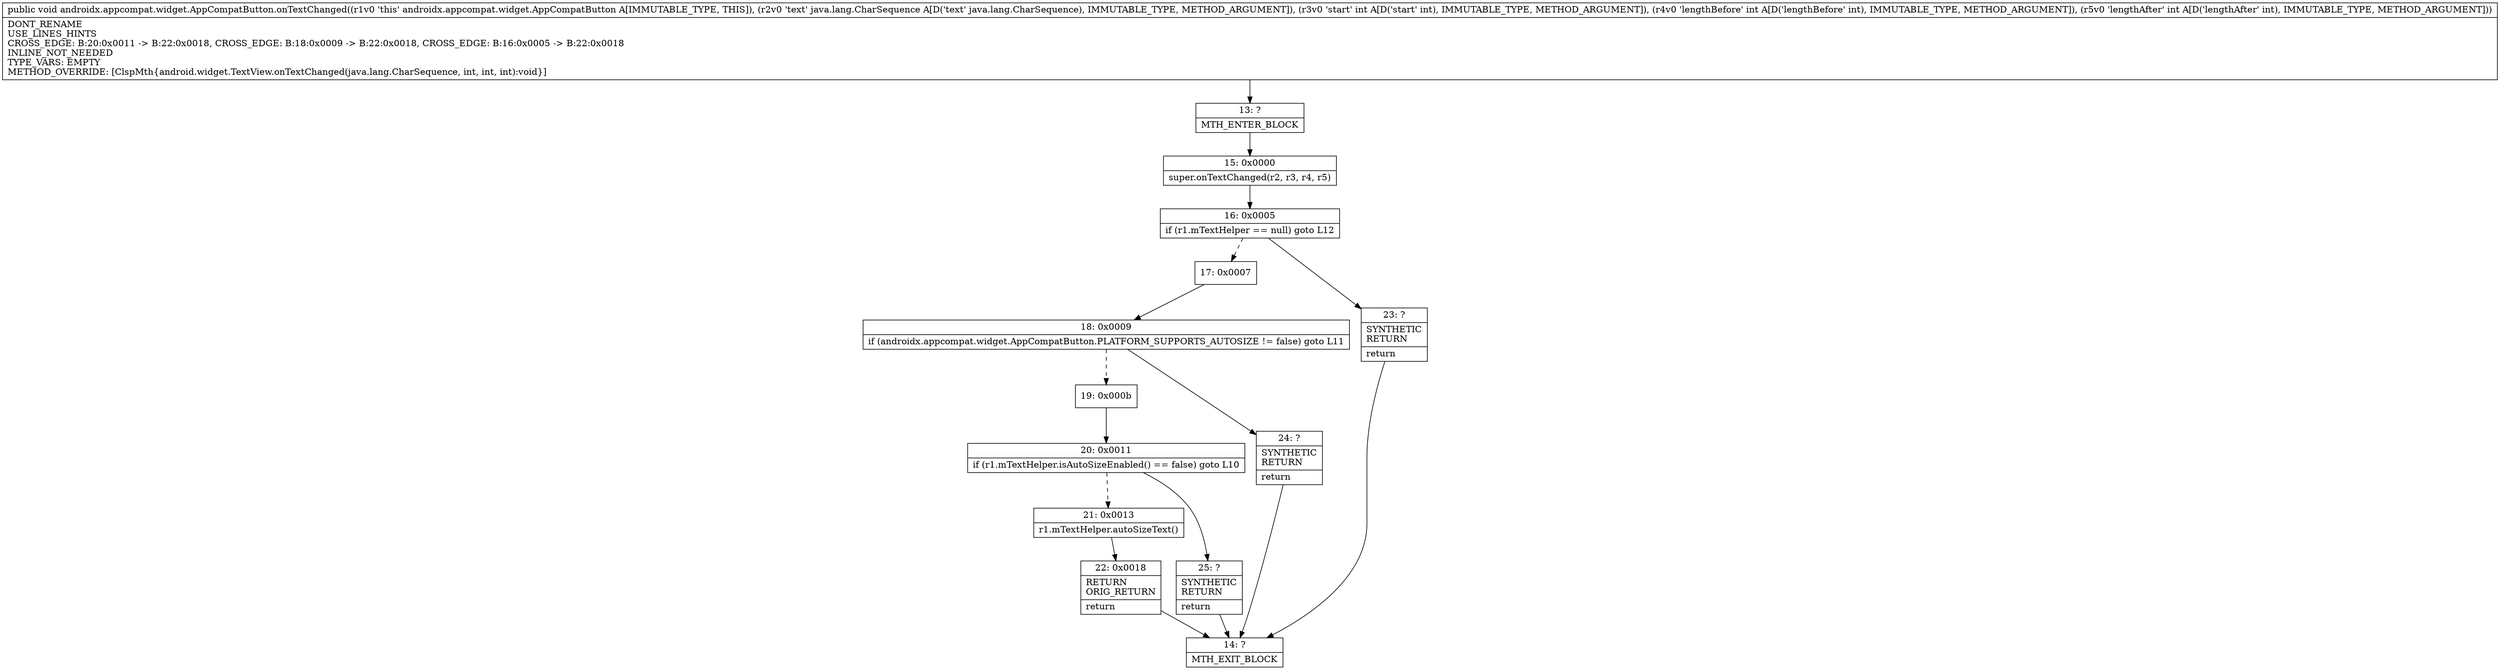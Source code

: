 digraph "CFG forandroidx.appcompat.widget.AppCompatButton.onTextChanged(Ljava\/lang\/CharSequence;III)V" {
Node_13 [shape=record,label="{13\:\ ?|MTH_ENTER_BLOCK\l}"];
Node_15 [shape=record,label="{15\:\ 0x0000|super.onTextChanged(r2, r3, r4, r5)\l}"];
Node_16 [shape=record,label="{16\:\ 0x0005|if (r1.mTextHelper == null) goto L12\l}"];
Node_17 [shape=record,label="{17\:\ 0x0007}"];
Node_18 [shape=record,label="{18\:\ 0x0009|if (androidx.appcompat.widget.AppCompatButton.PLATFORM_SUPPORTS_AUTOSIZE != false) goto L11\l}"];
Node_19 [shape=record,label="{19\:\ 0x000b}"];
Node_20 [shape=record,label="{20\:\ 0x0011|if (r1.mTextHelper.isAutoSizeEnabled() == false) goto L10\l}"];
Node_21 [shape=record,label="{21\:\ 0x0013|r1.mTextHelper.autoSizeText()\l}"];
Node_22 [shape=record,label="{22\:\ 0x0018|RETURN\lORIG_RETURN\l|return\l}"];
Node_14 [shape=record,label="{14\:\ ?|MTH_EXIT_BLOCK\l}"];
Node_25 [shape=record,label="{25\:\ ?|SYNTHETIC\lRETURN\l|return\l}"];
Node_24 [shape=record,label="{24\:\ ?|SYNTHETIC\lRETURN\l|return\l}"];
Node_23 [shape=record,label="{23\:\ ?|SYNTHETIC\lRETURN\l|return\l}"];
MethodNode[shape=record,label="{public void androidx.appcompat.widget.AppCompatButton.onTextChanged((r1v0 'this' androidx.appcompat.widget.AppCompatButton A[IMMUTABLE_TYPE, THIS]), (r2v0 'text' java.lang.CharSequence A[D('text' java.lang.CharSequence), IMMUTABLE_TYPE, METHOD_ARGUMENT]), (r3v0 'start' int A[D('start' int), IMMUTABLE_TYPE, METHOD_ARGUMENT]), (r4v0 'lengthBefore' int A[D('lengthBefore' int), IMMUTABLE_TYPE, METHOD_ARGUMENT]), (r5v0 'lengthAfter' int A[D('lengthAfter' int), IMMUTABLE_TYPE, METHOD_ARGUMENT]))  | DONT_RENAME\lUSE_LINES_HINTS\lCROSS_EDGE: B:20:0x0011 \-\> B:22:0x0018, CROSS_EDGE: B:18:0x0009 \-\> B:22:0x0018, CROSS_EDGE: B:16:0x0005 \-\> B:22:0x0018\lINLINE_NOT_NEEDED\lTYPE_VARS: EMPTY\lMETHOD_OVERRIDE: [ClspMth\{android.widget.TextView.onTextChanged(java.lang.CharSequence, int, int, int):void\}]\l}"];
MethodNode -> Node_13;Node_13 -> Node_15;
Node_15 -> Node_16;
Node_16 -> Node_17[style=dashed];
Node_16 -> Node_23;
Node_17 -> Node_18;
Node_18 -> Node_19[style=dashed];
Node_18 -> Node_24;
Node_19 -> Node_20;
Node_20 -> Node_21[style=dashed];
Node_20 -> Node_25;
Node_21 -> Node_22;
Node_22 -> Node_14;
Node_25 -> Node_14;
Node_24 -> Node_14;
Node_23 -> Node_14;
}

